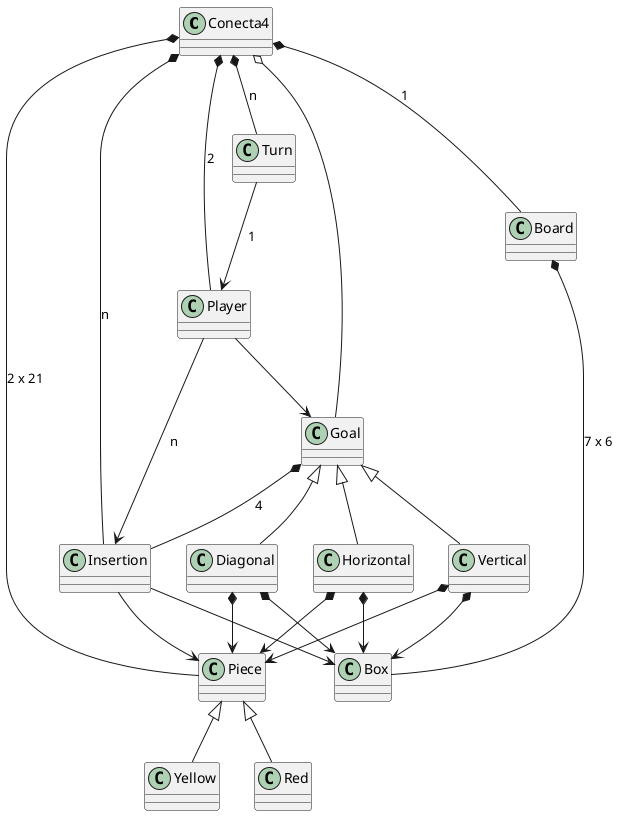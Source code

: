 @startuml
class Conecta4

Conecta4 *-- Player :2
Conecta4 *-- Turn: n
Conecta4 *-- Insertion: n
Conecta4 o-- Goal
Conecta4 *-- Piece :2 x 21
Conecta4 *-- Board :1

Player --> Goal
Player --> Insertion :n

Piece <|-- Yellow
Piece <|-- Red

Goal <|-- Diagonal
Goal <|-- Horizontal
Goal <|-- Vertical

Diagonal *--> Piece
Diagonal *--> Box

Horizontal *--> Piece
Horizontal *--> Box

Vertical *--> Piece
Vertical *--> Box

Board *-- Box :7 x 6
Insertion --> Piece
Insertion --> Box

Goal *-- Insertion :4

Turn --> Player :1



@enduml